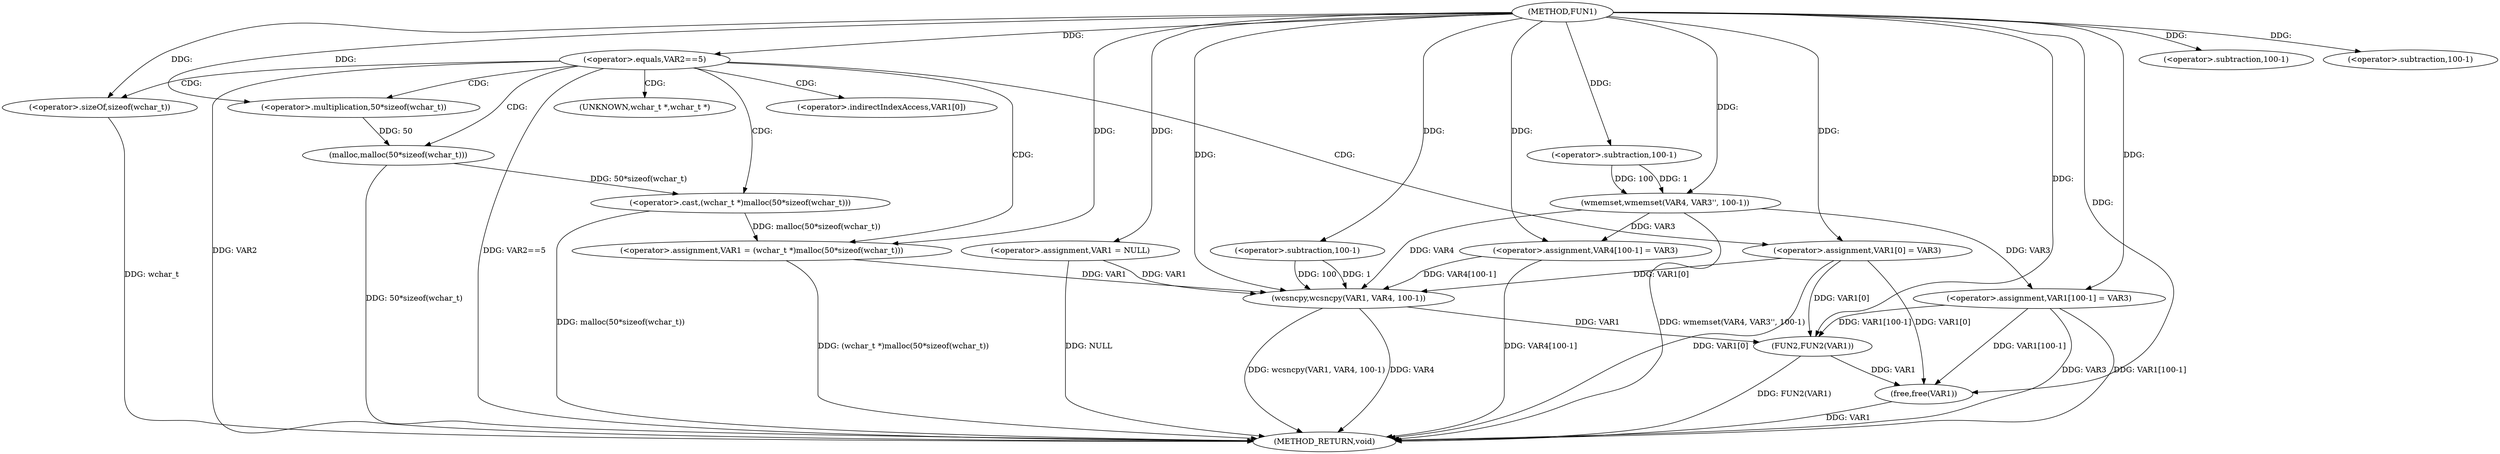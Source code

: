 digraph FUN1 {  
"1000100" [label = "(METHOD,FUN1)" ]
"1000157" [label = "(METHOD_RETURN,void)" ]
"1000103" [label = "(<operator>.assignment,VAR1 = NULL)" ]
"1000107" [label = "(<operator>.equals,VAR2==5)" ]
"1000111" [label = "(<operator>.assignment,VAR1 = (wchar_t *)malloc(50*sizeof(wchar_t)))" ]
"1000113" [label = "(<operator>.cast,(wchar_t *)malloc(50*sizeof(wchar_t)))" ]
"1000115" [label = "(malloc,malloc(50*sizeof(wchar_t)))" ]
"1000116" [label = "(<operator>.multiplication,50*sizeof(wchar_t))" ]
"1000118" [label = "(<operator>.sizeOf,sizeof(wchar_t))" ]
"1000120" [label = "(<operator>.assignment,VAR1[0] = VAR3)" ]
"1000127" [label = "(wmemset,wmemset(VAR4, VAR3'', 100-1))" ]
"1000130" [label = "(<operator>.subtraction,100-1)" ]
"1000133" [label = "(<operator>.assignment,VAR4[100-1] = VAR3)" ]
"1000136" [label = "(<operator>.subtraction,100-1)" ]
"1000140" [label = "(wcsncpy,wcsncpy(VAR1, VAR4, 100-1))" ]
"1000143" [label = "(<operator>.subtraction,100-1)" ]
"1000146" [label = "(<operator>.assignment,VAR1[100-1] = VAR3)" ]
"1000149" [label = "(<operator>.subtraction,100-1)" ]
"1000153" [label = "(FUN2,FUN2(VAR1))" ]
"1000155" [label = "(free,free(VAR1))" ]
"1000114" [label = "(UNKNOWN,wchar_t *,wchar_t *)" ]
"1000121" [label = "(<operator>.indirectIndexAccess,VAR1[0])" ]
  "1000140" -> "1000157"  [ label = "DDG: VAR4"] 
  "1000107" -> "1000157"  [ label = "DDG: VAR2"] 
  "1000107" -> "1000157"  [ label = "DDG: VAR2==5"] 
  "1000103" -> "1000157"  [ label = "DDG: NULL"] 
  "1000155" -> "1000157"  [ label = "DDG: VAR1"] 
  "1000118" -> "1000157"  [ label = "DDG: wchar_t"] 
  "1000140" -> "1000157"  [ label = "DDG: wcsncpy(VAR1, VAR4, 100-1)"] 
  "1000146" -> "1000157"  [ label = "DDG: VAR3"] 
  "1000133" -> "1000157"  [ label = "DDG: VAR4[100-1]"] 
  "1000113" -> "1000157"  [ label = "DDG: malloc(50*sizeof(wchar_t))"] 
  "1000120" -> "1000157"  [ label = "DDG: VAR1[0]"] 
  "1000127" -> "1000157"  [ label = "DDG: wmemset(VAR4, VAR3'', 100-1)"] 
  "1000153" -> "1000157"  [ label = "DDG: FUN2(VAR1)"] 
  "1000111" -> "1000157"  [ label = "DDG: (wchar_t *)malloc(50*sizeof(wchar_t))"] 
  "1000146" -> "1000157"  [ label = "DDG: VAR1[100-1]"] 
  "1000115" -> "1000157"  [ label = "DDG: 50*sizeof(wchar_t)"] 
  "1000100" -> "1000103"  [ label = "DDG: "] 
  "1000100" -> "1000107"  [ label = "DDG: "] 
  "1000113" -> "1000111"  [ label = "DDG: malloc(50*sizeof(wchar_t))"] 
  "1000100" -> "1000111"  [ label = "DDG: "] 
  "1000115" -> "1000113"  [ label = "DDG: 50*sizeof(wchar_t)"] 
  "1000116" -> "1000115"  [ label = "DDG: 50"] 
  "1000100" -> "1000116"  [ label = "DDG: "] 
  "1000100" -> "1000118"  [ label = "DDG: "] 
  "1000100" -> "1000120"  [ label = "DDG: "] 
  "1000100" -> "1000127"  [ label = "DDG: "] 
  "1000130" -> "1000127"  [ label = "DDG: 100"] 
  "1000130" -> "1000127"  [ label = "DDG: 1"] 
  "1000100" -> "1000130"  [ label = "DDG: "] 
  "1000127" -> "1000133"  [ label = "DDG: VAR3"] 
  "1000100" -> "1000133"  [ label = "DDG: "] 
  "1000100" -> "1000136"  [ label = "DDG: "] 
  "1000103" -> "1000140"  [ label = "DDG: VAR1"] 
  "1000120" -> "1000140"  [ label = "DDG: VAR1[0]"] 
  "1000111" -> "1000140"  [ label = "DDG: VAR1"] 
  "1000100" -> "1000140"  [ label = "DDG: "] 
  "1000133" -> "1000140"  [ label = "DDG: VAR4[100-1]"] 
  "1000127" -> "1000140"  [ label = "DDG: VAR4"] 
  "1000143" -> "1000140"  [ label = "DDG: 100"] 
  "1000143" -> "1000140"  [ label = "DDG: 1"] 
  "1000100" -> "1000143"  [ label = "DDG: "] 
  "1000100" -> "1000146"  [ label = "DDG: "] 
  "1000127" -> "1000146"  [ label = "DDG: VAR3"] 
  "1000100" -> "1000149"  [ label = "DDG: "] 
  "1000140" -> "1000153"  [ label = "DDG: VAR1"] 
  "1000120" -> "1000153"  [ label = "DDG: VAR1[0]"] 
  "1000146" -> "1000153"  [ label = "DDG: VAR1[100-1]"] 
  "1000100" -> "1000153"  [ label = "DDG: "] 
  "1000120" -> "1000155"  [ label = "DDG: VAR1[0]"] 
  "1000153" -> "1000155"  [ label = "DDG: VAR1"] 
  "1000146" -> "1000155"  [ label = "DDG: VAR1[100-1]"] 
  "1000100" -> "1000155"  [ label = "DDG: "] 
  "1000107" -> "1000121"  [ label = "CDG: "] 
  "1000107" -> "1000116"  [ label = "CDG: "] 
  "1000107" -> "1000114"  [ label = "CDG: "] 
  "1000107" -> "1000115"  [ label = "CDG: "] 
  "1000107" -> "1000120"  [ label = "CDG: "] 
  "1000107" -> "1000113"  [ label = "CDG: "] 
  "1000107" -> "1000118"  [ label = "CDG: "] 
  "1000107" -> "1000111"  [ label = "CDG: "] 
}
